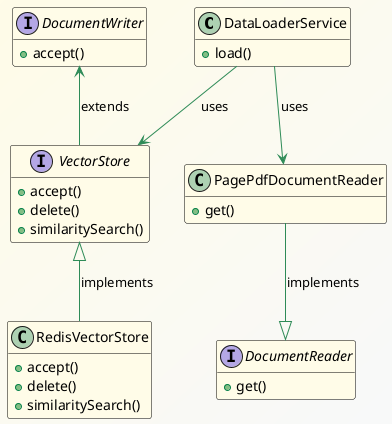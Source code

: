 @startuml
'https://plantuml.com/class-diagram
hide empty attributes
skinparam Handwritten false
skinparam ClassBorderColor black
skinparam BackgroundColor #fffce8/#f8f9fa
skinparam class {
 ArrowColor SeaGreen
 BackgroundColor #fffce8
}

class DataLoaderService {
  +load()
}
interface DocumentReader {
  +get()
}
class PagePdfDocumentReader {
  +get()
}
interface VectorStore {
  +accept()
  +delete()
  +similaritySearch()
}
interface DocumentWriter {
  +accept()
}
class RedisVectorStore {
  +accept()
  +delete()
  +similaritySearch()
}
DataLoaderService --> PagePdfDocumentReader: uses
DataLoaderService --> VectorStore: uses
PagePdfDocumentReader --|> DocumentReader: implements
RedisVectorStore -up-|> VectorStore: implements
VectorStore -up-> DocumentWriter: extends

@enduml